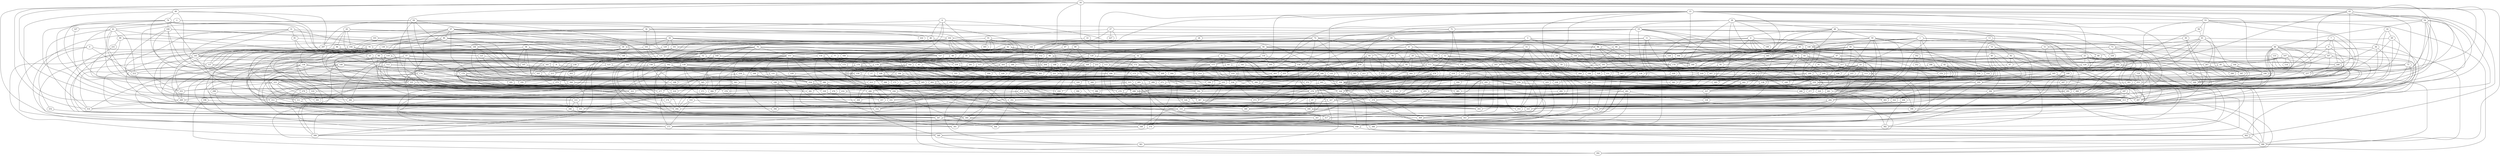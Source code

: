 strict graph "gnp_random_graph(400,0.015)" {
0;
1;
2;
3;
4;
5;
6;
7;
8;
9;
10;
11;
12;
13;
14;
15;
16;
17;
18;
19;
20;
21;
22;
23;
24;
25;
26;
27;
28;
29;
30;
31;
32;
33;
34;
35;
36;
37;
38;
39;
40;
41;
42;
43;
44;
45;
46;
47;
48;
49;
50;
51;
52;
53;
54;
55;
56;
57;
58;
59;
60;
61;
62;
63;
64;
65;
66;
67;
68;
69;
70;
71;
72;
73;
74;
75;
76;
77;
78;
79;
80;
81;
82;
83;
84;
85;
86;
87;
88;
89;
90;
91;
92;
93;
94;
95;
96;
97;
98;
99;
100;
101;
102;
103;
104;
105;
106;
107;
108;
109;
110;
111;
112;
113;
114;
115;
116;
117;
118;
119;
120;
121;
122;
123;
124;
125;
126;
127;
128;
129;
130;
131;
132;
133;
134;
135;
136;
137;
138;
139;
140;
141;
142;
143;
144;
145;
146;
147;
148;
149;
150;
151;
152;
153;
154;
155;
156;
157;
158;
159;
160;
161;
162;
163;
164;
165;
166;
167;
168;
169;
170;
171;
172;
173;
174;
175;
176;
177;
178;
179;
180;
181;
182;
183;
184;
185;
186;
187;
188;
189;
190;
191;
192;
193;
194;
195;
196;
197;
198;
199;
200;
201;
202;
203;
204;
205;
206;
207;
208;
209;
210;
211;
212;
213;
214;
215;
216;
217;
218;
219;
220;
221;
222;
223;
224;
225;
226;
227;
228;
229;
230;
231;
232;
233;
234;
235;
236;
237;
238;
239;
240;
241;
242;
243;
244;
245;
246;
247;
248;
249;
250;
251;
252;
253;
254;
255;
256;
257;
258;
259;
260;
261;
262;
263;
264;
265;
266;
267;
268;
269;
270;
271;
272;
273;
274;
275;
276;
277;
278;
279;
280;
281;
282;
283;
284;
285;
286;
287;
288;
289;
290;
291;
292;
293;
294;
295;
296;
297;
298;
299;
300;
301;
302;
303;
304;
305;
306;
307;
308;
309;
310;
311;
312;
313;
314;
315;
316;
317;
318;
319;
320;
321;
322;
323;
324;
325;
326;
327;
328;
329;
330;
331;
332;
333;
334;
335;
336;
337;
338;
339;
340;
341;
342;
343;
344;
345;
346;
347;
348;
349;
350;
351;
352;
353;
354;
355;
356;
357;
358;
359;
360;
361;
362;
363;
364;
365;
366;
367;
368;
369;
370;
371;
372;
373;
374;
375;
376;
377;
378;
379;
380;
381;
382;
383;
384;
385;
386;
387;
388;
389;
390;
391;
392;
393;
394;
395;
396;
397;
398;
399;
0 -- 252  [is_available=True, prob="1.0"];
0 -- 212  [is_available=True, prob="0.282594630898"];
0 -- 86  [is_available=True, prob="0.792687037919"];
0 -- 375  [is_available=True, prob="1.0"];
1 -- 322  [is_available=True, prob="0.132817757526"];
1 -- 388  [is_available=True, prob="0.310364159341"];
1 -- 22  [is_available=True, prob="0.356954148727"];
1 -- 140  [is_available=True, prob="1.0"];
1 -- 339  [is_available=True, prob="1.0"];
1 -- 180  [is_available=True, prob="0.91527676615"];
1 -- 246  [is_available=True, prob="0.734093812046"];
1 -- 376  [is_available=True, prob="0.854175954143"];
1 -- 84  [is_available=True, prob="1.0"];
1 -- 382  [is_available=True, prob="0.651444270966"];
2 -- 312  [is_available=True, prob="0.804739852935"];
2 -- 41  [is_available=True, prob="0.411467625674"];
2 -- 147  [is_available=True, prob="0.0276115533827"];
2 -- 164  [is_available=True, prob="1.0"];
2 -- 143  [is_available=True, prob="1.0"];
3 -- 359  [is_available=True, prob="1.0"];
3 -- 143  [is_available=True, prob="0.0447508621426"];
3 -- 307  [is_available=True, prob="0.163392118737"];
3 -- 244  [is_available=True, prob="0.134133111187"];
3 -- 150  [is_available=True, prob="1.0"];
3 -- 121  [is_available=True, prob="0.423142116496"];
4 -- 327  [is_available=True, prob="0.560183522969"];
4 -- 99  [is_available=True, prob="1.0"];
4 -- 199  [is_available=True, prob="0.18722663466"];
4 -- 299  [is_available=True, prob="1.0"];
4 -- 109  [is_available=True, prob="1.0"];
4 -- 336  [is_available=True, prob="1.0"];
4 -- 377  [is_available=True, prob="0.29181886736"];
4 -- 95  [is_available=True, prob="1.0"];
4 -- 348  [is_available=True, prob="0.87825348795"];
4 -- 127  [is_available=True, prob="0.373207878158"];
5 -- 154  [is_available=True, prob="0.389026624036"];
5 -- 210  [is_available=True, prob="0.646878271866"];
5 -- 302  [is_available=True, prob="1.0"];
6 -- 32  [is_available=True, prob="0.409320505733"];
6 -- 161  [is_available=True, prob="1.0"];
6 -- 36  [is_available=True, prob="0.581395607597"];
6 -- 328  [is_available=True, prob="0.636255269498"];
6 -- 46  [is_available=True, prob="0.564630273585"];
6 -- 271  [is_available=True, prob="0.198792016254"];
7 -- 8  [is_available=True, prob="1.0"];
7 -- 232  [is_available=True, prob="0.149715897873"];
7 -- 248  [is_available=True, prob="0.00601284174259"];
7 -- 174  [is_available=True, prob="0.551387746994"];
8 -- 257  [is_available=True, prob="0.508498531416"];
8 -- 194  [is_available=True, prob="0.256373386337"];
8 -- 388  [is_available=True, prob="0.854118407925"];
8 -- 167  [is_available=True, prob="1.0"];
8 -- 68  [is_available=True, prob="0.337727181149"];
9 -- 108  [is_available=True, prob="0.729109817979"];
9 -- 173  [is_available=True, prob="0.456841888554"];
9 -- 309  [is_available=True, prob="0.887586896048"];
9 -- 374  [is_available=True, prob="0.261729836039"];
9 -- 215  [is_available=True, prob="0.384085677292"];
9 -- 181  [is_available=True, prob="0.717088353335"];
10 -- 40  [is_available=True, prob="0.876817238357"];
10 -- 25  [is_available=True, prob="0.803483601493"];
10 -- 194  [is_available=True, prob="1.0"];
10 -- 180  [is_available=True, prob="1.0"];
10 -- 370  [is_available=True, prob="1.0"];
11 -- 229  [is_available=True, prob="1.0"];
11 -- 265  [is_available=True, prob="0.618628894332"];
11 -- 140  [is_available=True, prob="1.0"];
11 -- 206  [is_available=True, prob="0.673717017366"];
11 -- 272  [is_available=True, prob="0.630033107378"];
11 -- 307  [is_available=True, prob="0.667982211559"];
12 -- 194  [is_available=True, prob="1.0"];
12 -- 111  [is_available=True, prob="1.0"];
12 -- 372  [is_available=True, prob="0.528129963305"];
12 -- 343  [is_available=True, prob="0.0188446648722"];
12 -- 216  [is_available=True, prob="1.0"];
12 -- 154  [is_available=True, prob="0.412601527348"];
12 -- 255  [is_available=True, prob="0.137548768157"];
13 -- 257  [is_available=True, prob="0.765423593813"];
13 -- 82  [is_available=True, prob="0.0610076371937"];
13 -- 140  [is_available=True, prob="0.932019115831"];
13 -- 334  [is_available=True, prob="0.294967445881"];
14 -- 225  [is_available=True, prob="0.963752091925"];
14 -- 194  [is_available=True, prob="0.566115470194"];
14 -- 155  [is_available=True, prob="0.207170016348"];
14 -- 93  [is_available=True, prob="0.251551362054"];
14 -- 205  [is_available=True, prob="1.0"];
15 -- 164  [is_available=True, prob="0.869776907412"];
15 -- 393  [is_available=True, prob="0.513939643485"];
15 -- 362  [is_available=True, prob="1.0"];
15 -- 191  [is_available=True, prob="0.368354942485"];
15 -- 238  [is_available=True, prob="0.638844728036"];
15 -- 53  [is_available=True, prob="1.0"];
15 -- 246  [is_available=True, prob="0.986657784112"];
15 -- 280  [is_available=True, prob="0.0601281026187"];
15 -- 25  [is_available=True, prob="0.190301749269"];
15 -- 59  [is_available=True, prob="0.565295764843"];
15 -- 348  [is_available=True, prob="0.878516588586"];
15 -- 190  [is_available=True, prob="1.0"];
15 -- 63  [is_available=True, prob="0.715390771335"];
16 -- 388  [is_available=True, prob="0.503574511374"];
16 -- 295  [is_available=True, prob="0.436767611493"];
16 -- 138  [is_available=True, prob="0.609220468"];
16 -- 43  [is_available=True, prob="1.0"];
16 -- 396  [is_available=True, prob="0.54236705426"];
16 -- 174  [is_available=True, prob="0.101106537669"];
16 -- 239  [is_available=True, prob="1.0"];
16 -- 338  [is_available=True, prob="1.0"];
16 -- 391  [is_available=True, prob="1.0"];
16 -- 343  [is_available=True, prob="0.757643622506"];
16 -- 314  [is_available=True, prob="0.800909444481"];
17 -- 266  [is_available=True, prob="0.637818066595"];
17 -- 171  [is_available=True, prob="1.0"];
17 -- 300  [is_available=True, prob="1.0"];
18 -- 244  [is_available=True, prob="0.530586910498"];
18 -- 69  [is_available=True, prob="0.321187466754"];
18 -- 38  [is_available=True, prob="1.0"];
18 -- 253  [is_available=True, prob="0.338099588083"];
19 -- 290  [is_available=True, prob="0.331095976179"];
19 -- 195  [is_available=True, prob="0.204254201613"];
19 -- 68  [is_available=True, prob="0.209415872021"];
19 -- 179  [is_available=True, prob="0.257919912509"];
19 -- 103  [is_available=True, prob="1.0"];
19 -- 268  [is_available=True, prob="1.0"];
19 -- 108  [is_available=True, prob="0.585096445389"];
19 -- 366  [is_available=True, prob="0.173896244416"];
19 -- 79  [is_available=True, prob="0.421884076373"];
19 -- 83  [is_available=True, prob="0.868739518557"];
19 -- 26  [is_available=True, prob="0.828269494658"];
20 -- 96  [is_available=True, prob="0.597337733285"];
20 -- 104  [is_available=True, prob="0.156872452249"];
20 -- 23  [is_available=True, prob="0.139939912655"];
20 -- 46  [is_available=True, prob="0.612336837343"];
20 -- 211  [is_available=True, prob="0.395694637555"];
20 -- 311  [is_available=True, prob="0.993743852206"];
21 -- 230  [is_available=True, prob="1.0"];
21 -- 264  [is_available=True, prob="1.0"];
21 -- 235  [is_available=True, prob="0.944410331956"];
21 -- 78  [is_available=True, prob="0.942766290803"];
21 -- 111  [is_available=True, prob="0.889817814695"];
21 -- 178  [is_available=True, prob="0.148402925105"];
21 -- 244  [is_available=True, prob="0.701415874972"];
21 -- 219  [is_available=True, prob="0.502415880162"];
22 -- 136  [is_available=True, prob="0.41745805391"];
22 -- 236  [is_available=True, prob="0.921866062249"];
22 -- 237  [is_available=True, prob="0.866622261213"];
22 -- 242  [is_available=True, prob="0.987599649792"];
22 -- 372  [is_available=True, prob="0.623297684354"];
22 -- 373  [is_available=True, prob="0.479067903582"];
23 -- 339  [is_available=True, prob="0.669803819783"];
23 -- 197  [is_available=True, prob="0.729568494693"];
23 -- 382  [is_available=True, prob="0.134079326521"];
23 -- 159  [is_available=True, prob="1.0"];
24 -- 353  [is_available=True, prob="0.477406649407"];
24 -- 327  [is_available=True, prob="1.0"];
24 -- 207  [is_available=True, prob="0.570259490638"];
24 -- 336  [is_available=True, prob="0.703274355698"];
24 -- 151  [is_available=True, prob="0.41009629485"];
24 -- 191  [is_available=True, prob="0.367642626907"];
25 -- 261  [is_available=True, prob="1.0"];
25 -- 165  [is_available=True, prob="0.781963976343"];
25 -- 325  [is_available=True, prob="1.0"];
25 -- 316  [is_available=True, prob="0.201277294239"];
25 -- 75  [is_available=True, prob="0.661319839821"];
25 -- 373  [is_available=True, prob="0.598166259662"];
25 -- 120  [is_available=True, prob="0.277269291223"];
25 -- 284  [is_available=True, prob="0.694815539792"];
25 -- 253  [is_available=True, prob="1.0"];
25 -- 95  [is_available=True, prob="1.0"];
26 -- 32  [is_available=True, prob="0.861477316096"];
27 -- 250  [is_available=True, prob="0.844469691896"];
27 -- 227  [is_available=True, prob="0.832426030941"];
27 -- 117  [is_available=True, prob="0.466218056615"];
27 -- 102  [is_available=True, prob="0.0357293657952"];
27 -- 39  [is_available=True, prob="0.817027621093"];
28 -- 202  [is_available=True, prob="0.554896523809"];
28 -- 267  [is_available=True, prob="1.0"];
28 -- 142  [is_available=True, prob="0.996905412608"];
28 -- 208  [is_available=True, prob="0.349083099274"];
28 -- 115  [is_available=True, prob="1.0"];
28 -- 343  [is_available=True, prob="0.954524449612"];
28 -- 92  [is_available=True, prob="0.833801481776"];
29 -- 260  [is_available=True, prob="0.270936140714"];
29 -- 296  [is_available=True, prob="0.178888971977"];
29 -- 173  [is_available=True, prob="0.650810024336"];
29 -- 301  [is_available=True, prob="0.225008012602"];
29 -- 48  [is_available=True, prob="0.679369205601"];
29 -- 211  [is_available=True, prob="1.0"];
29 -- 342  [is_available=True, prob="0.950427062276"];
29 -- 249  [is_available=True, prob="1.0"];
29 -- 185  [is_available=True, prob="0.393928356475"];
29 -- 218  [is_available=True, prob="0.950363661653"];
29 -- 254  [is_available=True, prob="0.187366732607"];
30 -- 313  [is_available=True, prob="0.858534654191"];
30 -- 51  [is_available=True, prob="1.0"];
30 -- 284  [is_available=True, prob="1.0"];
31 -- 323  [is_available=True, prob="1.0"];
31 -- 70  [is_available=True, prob="0.0763630873335"];
31 -- 145  [is_available=True, prob="0.242197452268"];
31 -- 81  [is_available=True, prob="1.0"];
31 -- 152  [is_available=True, prob="0.711562522961"];
31 -- 378  [is_available=True, prob="0.0581753722395"];
32 -- 288  [is_available=True, prob="0.400941096167"];
32 -- 225  [is_available=True, prob="0.259716450657"];
32 -- 317  [is_available=True, prob="1.0"];
32 -- 209  [is_available=True, prob="0.989906560233"];
32 -- 281  [is_available=True, prob="0.702405376648"];
32 -- 189  [is_available=True, prob="0.0507224157344"];
33 -- 246  [is_available=True, prob="0.927331621282"];
33 -- 143  [is_available=True, prob="1.0"];
34 -- 129  [is_available=True, prob="0.236049284582"];
34 -- 101  [is_available=True, prob="0.237122870995"];
34 -- 105  [is_available=True, prob="1.0"];
34 -- 106  [is_available=True, prob="0.589732719085"];
34 -- 267  [is_available=True, prob="0.861111798029"];
34 -- 335  [is_available=True, prob="0.0920863883803"];
34 -- 177  [is_available=True, prob="0.103574772398"];
34 -- 127  [is_available=True, prob="1.0"];
35 -- 120  [is_available=True, prob="0.827757578836"];
35 -- 192  [is_available=True, prob="0.647685264512"];
35 -- 139  [is_available=True, prob="0.057896317074"];
35 -- 45  [is_available=True, prob="1.0"];
35 -- 63  [is_available=True, prob="0.882871409141"];
36 -- 72  [is_available=True, prob="1.0"];
36 -- 105  [is_available=True, prob="0.622104026265"];
36 -- 298  [is_available=True, prob="0.580902688486"];
36 -- 212  [is_available=True, prob="0.984513449797"];
36 -- 318  [is_available=True, prob="0.462690540133"];
36 -- 222  [is_available=True, prob="0.0537104375773"];
37 -- 102  [is_available=True, prob="0.0755155347183"];
37 -- 39  [is_available=True, prob="0.624944168273"];
37 -- 137  [is_available=True, prob="0.447510404304"];
37 -- 45  [is_available=True, prob="0.125713974562"];
37 -- 80  [is_available=True, prob="1.0"];
37 -- 180  [is_available=True, prob="0.860426846323"];
37 -- 344  [is_available=True, prob="0.998309963798"];
37 -- 276  [is_available=True, prob="0.447732547545"];
37 -- 348  [is_available=True, prob="0.802535797263"];
38 -- 248  [is_available=True, prob="0.419233663828"];
38 -- 385  [is_available=True, prob="0.636026418581"];
38 -- 291  [is_available=True, prob="0.975288448695"];
38 -- 122  [is_available=True, prob="1.0"];
39 -- 119  [is_available=True, prob="0.912768427024"];
39 -- 399  [is_available=True, prob="0.871037655801"];
39 -- 215  [is_available=True, prob="0.867956324462"];
39 -- 249  [is_available=True, prob="0.964284048693"];
40 -- 224  [is_available=True, prob="0.908513399658"];
40 -- 161  [is_available=True, prob="0.286051374189"];
40 -- 323  [is_available=True, prob="0.530586590621"];
40 -- 193  [is_available=True, prob="0.834931328656"];
40 -- 296  [is_available=True, prob="1.0"];
40 -- 306  [is_available=True, prob="0.974275848858"];
40 -- 313  [is_available=True, prob="0.982369061934"];
40 -- 287  [is_available=True, prob="1.0"];
41 -- 384  [is_available=True, prob="0.250943268563"];
41 -- 198  [is_available=True, prob="0.854229793264"];
41 -- 125  [is_available=True, prob="1.0"];
41 -- 212  [is_available=True, prob="0.668423590558"];
41 -- 314  [is_available=True, prob="0.556108693608"];
41 -- 380  [is_available=True, prob="0.0783068783621"];
41 -- 90  [is_available=True, prob="0.436806997586"];
42 -- 216  [is_available=True, prob="0.836707480542"];
42 -- 240  [is_available=True, prob="0.259451675706"];
42 -- 138  [is_available=True, prob="0.804295243255"];
42 -- 132  [is_available=True, prob="0.0459042395841"];
42 -- 337  [is_available=True, prob="0.820549068687"];
43 -- 75  [is_available=True, prob="1.0"];
43 -- 307  [is_available=True, prob="0.997999687642"];
43 -- 54  [is_available=True, prob="0.2876962715"];
43 -- 120  [is_available=True, prob="0.635899186592"];
43 -- 377  [is_available=True, prob="0.387064538532"];
43 -- 190  [is_available=True, prob="0.814329007434"];
44 -- 328  [is_available=True, prob="0.529598884204"];
44 -- 200  [is_available=True, prob="0.443775513036"];
44 -- 240  [is_available=True, prob="0.767101328337"];
44 -- 113  [is_available=True, prob="0.541719441117"];
44 -- 306  [is_available=True, prob="0.673427908973"];
44 -- 180  [is_available=True, prob="0.810596291281"];
44 -- 86  [is_available=True, prob="1.0"];
45 -- 226  [is_available=True, prob="0.726040734924"];
45 -- 358  [is_available=True, prob="1.0"];
45 -- 263  [is_available=True, prob="0.648385781976"];
46 -- 172  [is_available=True, prob="0.0737793661557"];
46 -- 88  [is_available=True, prob="0.54844641613"];
46 -- 121  [is_available=True, prob="0.430710681006"];
46 -- 94  [is_available=True, prob="1.0"];
46 -- 383  [is_available=True, prob="0.0443064721794"];
47 -- 88  [is_available=True, prob="0.906564825149"];
47 -- 155  [is_available=True, prob="1.0"];
48 -- 258  [is_available=True, prob="0.140760729959"];
48 -- 259  [is_available=True, prob="1.0"];
48 -- 164  [is_available=True, prob="0.0229247678877"];
48 -- 235  [is_available=True, prob="0.216521196299"];
48 -- 366  [is_available=True, prob="0.67075132866"];
48 -- 305  [is_available=True, prob="0.52695722687"];
48 -- 50  [is_available=True, prob="0.477202205698"];
48 -- 351  [is_available=True, prob="0.266074485872"];
49 -- 137  [is_available=True, prob="0.947737467047"];
49 -- 74  [is_available=True, prob="0.699282922069"];
49 -- 108  [is_available=True, prob="0.38745843324"];
49 -- 246  [is_available=True, prob="0.12945635403"];
49 -- 297  [is_available=True, prob="0.363226547661"];
49 -- 394  [is_available=True, prob="1.0"];
50 -- 384  [is_available=True, prob="0.0853118361825"];
50 -- 66  [is_available=True, prob="0.185661994244"];
50 -- 283  [is_available=True, prob="0.553906975662"];
50 -- 369  [is_available=True, prob="0.831784799152"];
50 -- 297  [is_available=True, prob="0.615406077453"];
50 -- 280  [is_available=True, prob="0.215549450443"];
50 -- 217  [is_available=True, prob="0.749322771584"];
50 -- 216  [is_available=True, prob="0.795313353838"];
50 -- 249  [is_available=True, prob="0.516863400681"];
50 -- 251  [is_available=True, prob="1.0"];
50 -- 94  [is_available=True, prob="0.770537123487"];
51 -- 264  [is_available=True, prob="1.0"];
51 -- 209  [is_available=True, prob="0.571314504666"];
51 -- 68  [is_available=True, prob="0.877260083823"];
51 -- 109  [is_available=True, prob="1.0"];
52 -- 353  [is_available=True, prob="1.0"];
52 -- 226  [is_available=True, prob="1.0"];
52 -- 203  [is_available=True, prob="1.0"];
52 -- 303  [is_available=True, prob="0.192301890464"];
52 -- 146  [is_available=True, prob="0.506377341091"];
52 -- 115  [is_available=True, prob="0.0514829595881"];
52 -- 375  [is_available=True, prob="0.741596324465"];
53 -- 225  [is_available=True, prob="0.365730729404"];
53 -- 257  [is_available=True, prob="1.0"];
53 -- 392  [is_available=True, prob="0.611229727859"];
53 -- 385  [is_available=True, prob="1.0"];
53 -- 56  [is_available=True, prob="0.071825283983"];
53 -- 61  [is_available=True, prob="0.879774614256"];
54 -- 66  [is_available=True, prob="1.0"];
54 -- 261  [is_available=True, prob="0.660064698385"];
54 -- 71  [is_available=True, prob="1.0"];
54 -- 322  [is_available=True, prob="0.654487057548"];
54 -- 242  [is_available=True, prob="1.0"];
54 -- 379  [is_available=True, prob="1.0"];
54 -- 253  [is_available=True, prob="0.36755788749"];
54 -- 287  [is_available=True, prob="0.950234448859"];
55 -- 99  [is_available=True, prob="0.515102089436"];
55 -- 134  [is_available=True, prob="0.287658078136"];
55 -- 394  [is_available=True, prob="0.232125002369"];
55 -- 371  [is_available=True, prob="0.763687188297"];
55 -- 178  [is_available=True, prob="1.0"];
55 -- 179  [is_available=True, prob="0.392451063535"];
55 -- 118  [is_available=True, prob="0.336900045138"];
55 -- 395  [is_available=True, prob="0.0849486772142"];
55 -- 351  [is_available=True, prob="0.221277466921"];
56 -- 216  [is_available=True, prob="0.00991249543747"];
56 -- 61  [is_available=True, prob="0.667856001254"];
57 -- 162  [is_available=True, prob="0.178660597049"];
57 -- 260  [is_available=True, prob="0.0910665280111"];
57 -- 386  [is_available=True, prob="0.338604204748"];
57 -- 339  [is_available=True, prob="0.574991463531"];
57 -- 340  [is_available=True, prob="0.220405930805"];
57 -- 277  [is_available=True, prob="0.693227879616"];
58 -- 320  [is_available=True, prob="0.426753439568"];
58 -- 98  [is_available=True, prob="0.28514503088"];
58 -- 197  [is_available=True, prob="0.455856411554"];
58 -- 263  [is_available=True, prob="0.144495486283"];
58 -- 235  [is_available=True, prob="0.247844000834"];
58 -- 269  [is_available=True, prob="1.0"];
58 -- 209  [is_available=True, prob="0.74833408164"];
59 -- 136  [is_available=True, prob="0.839142674105"];
59 -- 350  [is_available=True, prob="0.411783397982"];
60 -- 97  [is_available=True, prob="0.951595724959"];
60 -- 156  [is_available=True, prob="1.0"];
60 -- 70  [is_available=True, prob="0.922504570318"];
60 -- 255  [is_available=True, prob="0.447103808903"];
61 -- 193  [is_available=True, prob="1.0"];
61 -- 73  [is_available=True, prob="1.0"];
61 -- 267  [is_available=True, prob="1.0"];
61 -- 108  [is_available=True, prob="0.162297353695"];
61 -- 271  [is_available=True, prob="0.844836456936"];
61 -- 308  [is_available=True, prob="0.24968061922"];
61 -- 250  [is_available=True, prob="1.0"];
61 -- 283  [is_available=True, prob="0.753554312748"];
62 -- 384  [is_available=True, prob="0.521691558808"];
62 -- 262  [is_available=True, prob="0.0523135488569"];
62 -- 334  [is_available=True, prob="1.0"];
62 -- 242  [is_available=True, prob="0.142223461798"];
62 -- 153  [is_available=True, prob="1.0"];
62 -- 92  [is_available=True, prob="0.584378711692"];
62 -- 254  [is_available=True, prob="1.0"];
63 -- 304  [is_available=True, prob="0.902547159613"];
63 -- 135  [is_available=True, prob="0.871534359172"];
64 -- 288  [is_available=True, prob="0.984776980317"];
64 -- 71  [is_available=True, prob="1.0"];
64 -- 297  [is_available=True, prob="0.653306358859"];
64 -- 106  [is_available=True, prob="0.282943564164"];
64 -- 142  [is_available=True, prob="1.0"];
64 -- 179  [is_available=True, prob="0.519892175829"];
64 -- 251  [is_available=True, prob="1.0"];
64 -- 170  [is_available=True, prob="0.746400514687"];
65 -- 152  [is_available=True, prob="1.0"];
65 -- 361  [is_available=True, prob="0.921298611477"];
65 -- 122  [is_available=True, prob="0.459660648085"];
65 -- 387  [is_available=True, prob="1.0"];
65 -- 359  [is_available=True, prob="1.0"];
66 -- 324  [is_available=True, prob="0.394845825136"];
66 -- 167  [is_available=True, prob="1.0"];
66 -- 329  [is_available=True, prob="0.666680835055"];
66 -- 107  [is_available=True, prob="0.599388769123"];
66 -- 306  [is_available=True, prob="0.859699798816"];
66 -- 302  [is_available=True, prob="0.889196079744"];
66 -- 337  [is_available=True, prob="0.659947551403"];
66 -- 118  [is_available=True, prob="0.363348089925"];
66 -- 151  [is_available=True, prob="0.00450189329868"];
66 -- 376  [is_available=True, prob="0.322173106675"];
67 -- 328  [is_available=True, prob="0.466092769426"];
67 -- 203  [is_available=True, prob="0.0824346374877"];
67 -- 132  [is_available=True, prob="1.0"];
67 -- 382  [is_available=True, prob="1.0"];
68 -- 97  [is_available=True, prob="1.0"];
68 -- 322  [is_available=True, prob="1.0"];
68 -- 264  [is_available=True, prob="0.780163681476"];
68 -- 217  [is_available=True, prob="0.980501533467"];
69 -- 368  [is_available=True, prob="0.669724035539"];
69 -- 313  [is_available=True, prob="0.752383069883"];
69 -- 106  [is_available=True, prob="0.639662784536"];
69 -- 271  [is_available=True, prob="0.162699916402"];
70 -- 269  [is_available=True, prob="0.65295962789"];
70 -- 399  [is_available=True, prob="0.144517803941"];
70 -- 145  [is_available=True, prob="0.302690597922"];
70 -- 178  [is_available=True, prob="1.0"];
70 -- 279  [is_available=True, prob="0.687880732734"];
71 -- 72  [is_available=True, prob="0.386460789348"];
71 -- 274  [is_available=True, prob="0.500062042089"];
71 -- 156  [is_available=True, prob="0.917022280571"];
72 -- 129  [is_available=True, prob="0.436717495474"];
72 -- 354  [is_available=True, prob="1.0"];
72 -- 195  [is_available=True, prob="0.909439253897"];
72 -- 101  [is_available=True, prob="0.216196035764"];
72 -- 169  [is_available=True, prob="1.0"];
72 -- 263  [is_available=True, prob="1.0"];
72 -- 87  [is_available=True, prob="0.893453734249"];
72 -- 248  [is_available=True, prob="0.296156501546"];
72 -- 122  [is_available=True, prob="0.19693509765"];
73 -- 258  [is_available=True, prob="1.0"];
73 -- 305  [is_available=True, prob="0.601693978664"];
73 -- 85  [is_available=True, prob="1.0"];
73 -- 377  [is_available=True, prob="0.862320093624"];
73 -- 281  [is_available=True, prob="0.563908222386"];
73 -- 154  [is_available=True, prob="0.323325554264"];
73 -- 124  [is_available=True, prob="1.0"];
73 -- 127  [is_available=True, prob="0.0623377445892"];
74 -- 100  [is_available=True, prob="0.0668560777172"];
74 -- 145  [is_available=True, prob="1.0"];
74 -- 233  [is_available=True, prob="0.69829194611"];
74 -- 337  [is_available=True, prob="0.342056855689"];
74 -- 176  [is_available=True, prob="1.0"];
74 -- 153  [is_available=True, prob="0.0759769927"];
74 -- 316  [is_available=True, prob="0.241252157369"];
74 -- 223  [is_available=True, prob="0.382284113735"];
75 -- 257  [is_available=True, prob="0.304155303111"];
75 -- 325  [is_available=True, prob="0.931138142847"];
75 -- 365  [is_available=True, prob="0.792421687193"];
75 -- 206  [is_available=True, prob="1.0"];
75 -- 185  [is_available=True, prob="0.32104792719"];
76 -- 160  [is_available=True, prob="0.706318578515"];
76 -- 331  [is_available=True, prob="0.0860942787922"];
76 -- 397  [is_available=True, prob="0.390165983899"];
76 -- 399  [is_available=True, prob="0.166037386553"];
76 -- 307  [is_available=True, prob="0.547818082224"];
76 -- 117  [is_available=True, prob="0.661345814506"];
76 -- 375  [is_available=True, prob="0.897702320377"];
76 -- 280  [is_available=True, prob="1.0"];
76 -- 153  [is_available=True, prob="0.538666330406"];
76 -- 382  [is_available=True, prob="1.0"];
77 -- 123  [is_available=True, prob="1.0"];
77 -- 156  [is_available=True, prob="0.105174946681"];
78 -- 233  [is_available=True, prob="1.0"];
78 -- 317  [is_available=True, prob="0.519496579303"];
79 -- 138  [is_available=True, prob="0.298637967685"];
79 -- 335  [is_available=True, prob="0.078431814115"];
79 -- 240  [is_available=True, prob="0.525696824097"];
79 -- 117  [is_available=True, prob="0.00136588427452"];
79 -- 217  [is_available=True, prob="0.00575609196843"];
80 -- 384  [is_available=True, prob="0.290484818855"];
80 -- 130  [is_available=True, prob="0.255311264677"];
80 -- 135  [is_available=True, prob="1.0"];
80 -- 200  [is_available=True, prob="1.0"];
80 -- 140  [is_available=True, prob="1.0"];
80 -- 366  [is_available=True, prob="1.0"];
80 -- 309  [is_available=True, prob="0.111358391398"];
80 -- 283  [is_available=True, prob="0.531864828207"];
81 -- 283  [is_available=True, prob="0.294211306777"];
81 -- 175  [is_available=True, prob="1.0"];
81 -- 84  [is_available=True, prob="0.397224407592"];
82 -- 97  [is_available=True, prob="0.662594870487"];
82 -- 291  [is_available=True, prob="1.0"];
82 -- 176  [is_available=True, prob="0.436199398806"];
82 -- 250  [is_available=True, prob="0.780630852849"];
82 -- 187  [is_available=True, prob="1.0"];
83 -- 217  [is_available=True, prob="0.0643744934975"];
83 -- 389  [is_available=True, prob="1.0"];
83 -- 126  [is_available=True, prob="0.762300025973"];
83 -- 255  [is_available=True, prob="0.643073636606"];
84 -- 386  [is_available=True, prob="1.0"];
84 -- 358  [is_available=True, prob="0.408083167247"];
84 -- 334  [is_available=True, prob="0.0687566872925"];
84 -- 239  [is_available=True, prob="0.11597828903"];
84 -- 273  [is_available=True, prob="1.0"];
84 -- 116  [is_available=True, prob="0.179870752124"];
84 -- 253  [is_available=True, prob="1.0"];
85 -- 263  [is_available=True, prob="1.0"];
85 -- 397  [is_available=True, prob="0.577792986745"];
85 -- 398  [is_available=True, prob="0.210081904844"];
85 -- 244  [is_available=True, prob="1.0"];
85 -- 279  [is_available=True, prob="0.424332989418"];
85 -- 157  [is_available=True, prob="0.733716489905"];
86 -- 386  [is_available=True, prob="0.182831363937"];
86 -- 355  [is_available=True, prob="0.494587121194"];
86 -- 172  [is_available=True, prob="0.223050557141"];
86 -- 334  [is_available=True, prob="0.0860592219929"];
86 -- 176  [is_available=True, prob="0.946123963122"];
86 -- 204  [is_available=True, prob="1.0"];
87 -- 308  [is_available=True, prob="1.0"];
87 -- 375  [is_available=True, prob="0.379203860643"];
88 -- 162  [is_available=True, prob="0.253867343775"];
88 -- 259  [is_available=True, prob="1.0"];
88 -- 166  [is_available=True, prob="1.0"];
89 -- 128  [is_available=True, prob="1.0"];
89 -- 169  [is_available=True, prob="0.0331637348137"];
89 -- 220  [is_available=True, prob="0.510567600973"];
89 -- 305  [is_available=True, prob="0.383742900181"];
89 -- 241  [is_available=True, prob="1.0"];
90 -- 104  [is_available=True, prob="0.400767672706"];
90 -- 323  [is_available=True, prob="0.759721570967"];
90 -- 195  [is_available=True, prob="0.340813728476"];
90 -- 231  [is_available=True, prob="1.0"];
91 -- 113  [is_available=True, prob="0.834226953622"];
91 -- 299  [is_available=True, prob="1.0"];
92 -- 257  [is_available=True, prob="0.080727220079"];
92 -- 316  [is_available=True, prob="0.563999824145"];
92 -- 138  [is_available=True, prob="0.458945949658"];
92 -- 211  [is_available=True, prob="0.667996729265"];
93 -- 261  [is_available=True, prob="0.574720814458"];
93 -- 230  [is_available=True, prob="0.908106282617"];
93 -- 202  [is_available=True, prob="0.907809386972"];
93 -- 331  [is_available=True, prob="1.0"];
93 -- 300  [is_available=True, prob="0.590736441784"];
94 -- 203  [is_available=True, prob="1.0"];
94 -- 269  [is_available=True, prob="1.0"];
94 -- 378  [is_available=True, prob="1.0"];
94 -- 122  [is_available=True, prob="0.702236104775"];
95 -- 254  [is_available=True, prob="0.657894000679"];
95 -- 135  [is_available=True, prob="0.0517795625177"];
96 -- 355  [is_available=True, prob="0.669004850047"];
96 -- 134  [is_available=True, prob="0.701539277076"];
96 -- 137  [is_available=True, prob="1.0"];
96 -- 142  [is_available=True, prob="1.0"];
96 -- 145  [is_available=True, prob="0.0493137123278"];
96 -- 213  [is_available=True, prob="0.0370947545848"];
97 -- 126  [is_available=True, prob="0.686893115265"];
98 -- 161  [is_available=True, prob="0.651716792334"];
98 -- 323  [is_available=True, prob="0.643657800483"];
98 -- 396  [is_available=True, prob="0.660362378396"];
98 -- 332  [is_available=True, prob="0.790327770626"];
98 -- 111  [is_available=True, prob="0.124991373881"];
98 -- 112  [is_available=True, prob="0.354887706468"];
98 -- 335  [is_available=True, prob="0.591647255905"];
99 -- 164  [is_available=True, prob="0.316242875714"];
99 -- 264  [is_available=True, prob="0.315288525624"];
99 -- 277  [is_available=True, prob="0.592140268695"];
99 -- 153  [is_available=True, prob="0.840718219731"];
100 -- 194  [is_available=True, prob="0.32108387706"];
100 -- 291  [is_available=True, prob="0.0423809466551"];
100 -- 103  [is_available=True, prob="0.0449798757319"];
100 -- 232  [is_available=True, prob="1.0"];
100 -- 381  [is_available=True, prob="0.776272937998"];
100 -- 106  [is_available=True, prob="1.0"];
101 -- 245  [is_available=True, prob="0.535155225163"];
101 -- 278  [is_available=True, prob="0.302711595225"];
101 -- 215  [is_available=True, prob="0.957286209818"];
101 -- 346  [is_available=True, prob="0.444293885075"];
101 -- 124  [is_available=True, prob="1.0"];
102 -- 367  [is_available=True, prob="0.710107501814"];
102 -- 283  [is_available=True, prob="0.274359387079"];
102 -- 168  [is_available=True, prob="0.689350993894"];
102 -- 143  [is_available=True, prob="0.738015581287"];
102 -- 272  [is_available=True, prob="0.835835049603"];
102 -- 355  [is_available=True, prob="1.0"];
102 -- 249  [is_available=True, prob="0.0861123723954"];
103 -- 104  [is_available=True, prob="1.0"];
103 -- 123  [is_available=True, prob="0.0815335963779"];
104 -- 330  [is_available=True, prob="0.979952693219"];
104 -- 373  [is_available=True, prob="0.106836783558"];
104 -- 118  [is_available=True, prob="1.0"];
104 -- 251  [is_available=True, prob="0.0412381523518"];
105 -- 221  [is_available=True, prob="1.0"];
105 -- 375  [is_available=True, prob="0.0167458788706"];
105 -- 121  [is_available=True, prob="0.952932770589"];
105 -- 157  [is_available=True, prob="0.890423170342"];
106 -- 363  [is_available=True, prob="0.389380629328"];
106 -- 336  [is_available=True, prob="0.00275069103209"];
106 -- 381  [is_available=True, prob="1.0"];
106 -- 286  [is_available=True, prob="1.0"];
106 -- 127  [is_available=True, prob="0.50571350534"];
107 -- 362  [is_available=True, prob="1.0"];
107 -- 267  [is_available=True, prob="1.0"];
107 -- 144  [is_available=True, prob="1.0"];
107 -- 114  [is_available=True, prob="1.0"];
107 -- 244  [is_available=True, prob="1.0"];
107 -- 218  [is_available=True, prob="0.0733668058119"];
107 -- 253  [is_available=True, prob="0.735542897491"];
108 -- 392  [is_available=True, prob="0.83169184468"];
108 -- 269  [is_available=True, prob="0.25006372156"];
108 -- 271  [is_available=True, prob="1.0"];
109 -- 354  [is_available=True, prob="0.00812255472812"];
109 -- 388  [is_available=True, prob="1.0"];
109 -- 366  [is_available=True, prob="0.0637941994285"];
109 -- 250  [is_available=True, prob="1.0"];
110 -- 287  [is_available=True, prob="1.0"];
110 -- 253  [is_available=True, prob="1.0"];
110 -- 247  [is_available=True, prob="0.70754785175"];
111 -- 132  [is_available=True, prob="0.677257861743"];
111 -- 262  [is_available=True, prob="0.26648098672"];
111 -- 337  [is_available=True, prob="0.934459133775"];
111 -- 283  [is_available=True, prob="1.0"];
111 -- 350  [is_available=True, prob="0.812395627061"];
112 -- 339  [is_available=True, prob="1.0"];
112 -- 131  [is_available=True, prob="0.964761999386"];
112 -- 317  [is_available=True, prob="0.949583853145"];
112 -- 254  [is_available=True, prob="0.0718845709278"];
113 -- 326  [is_available=True, prob="1.0"];
113 -- 138  [is_available=True, prob="0.445579902531"];
113 -- 398  [is_available=True, prob="0.426192783075"];
113 -- 239  [is_available=True, prob="1.0"];
115 -- 340  [is_available=True, prob="1.0"];
115 -- 299  [is_available=True, prob="1.0"];
115 -- 375  [is_available=True, prob="0.410671437045"];
116 -- 336  [is_available=True, prob="1.0"];
116 -- 177  [is_available=True, prob="1.0"];
116 -- 154  [is_available=True, prob="1.0"];
116 -- 195  [is_available=True, prob="0.734545400487"];
117 -- 192  [is_available=True, prob="1.0"];
117 -- 131  [is_available=True, prob="0.273264808191"];
117 -- 201  [is_available=True, prob="1.0"];
118 -- 137  [is_available=True, prob="0.22758855312"];
118 -- 266  [is_available=True, prob="1.0"];
118 -- 233  [is_available=True, prob="1.0"];
118 -- 377  [is_available=True, prob="0.394761110228"];
118 -- 286  [is_available=True, prob="0.823045307852"];
119 -- 322  [is_available=True, prob="0.96342989644"];
119 -- 139  [is_available=True, prob="1.0"];
119 -- 399  [is_available=True, prob="0.548785822532"];
119 -- 369  [is_available=True, prob="1.0"];
119 -- 244  [is_available=True, prob="1.0"];
119 -- 316  [is_available=True, prob="1.0"];
120 -- 214  [is_available=True, prob="0.61322150938"];
120 -- 361  [is_available=True, prob="0.787381766825"];
121 -- 259  [is_available=True, prob="0.61306476246"];
121 -- 358  [is_available=True, prob="1.0"];
122 -- 205  [is_available=True, prob="0.781050034084"];
122 -- 191  [is_available=True, prob="1.0"];
123 -- 315  [is_available=True, prob="0.696469329952"];
123 -- 215  [is_available=True, prob="0.699416543591"];
124 -- 261  [is_available=True, prob="1.0"];
124 -- 260  [is_available=True, prob="0.905795969675"];
124 -- 175  [is_available=True, prob="0.980895738142"];
125 -- 340  [is_available=True, prob="0.131383637488"];
125 -- 238  [is_available=True, prob="1.0"];
126 -- 208  [is_available=True, prob="0.444441119793"];
126 -- 265  [is_available=True, prob="1.0"];
127 -- 259  [is_available=True, prob="0.69289337495"];
127 -- 348  [is_available=True, prob="0.30780055055"];
128 -- 202  [is_available=True, prob="0.266795481844"];
128 -- 244  [is_available=True, prob="0.403261618738"];
128 -- 381  [is_available=True, prob="0.418556336486"];
128 -- 142  [is_available=True, prob="1.0"];
129 -- 312  [is_available=True, prob="0.230168298233"];
129 -- 386  [is_available=True, prob="0.971167521338"];
129 -- 150  [is_available=True, prob="0.284002195378"];
130 -- 386  [is_available=True, prob="0.493299996636"];
130 -- 148  [is_available=True, prob="0.575089071573"];
130 -- 311  [is_available=True, prob="0.0868183223127"];
131 -- 372  [is_available=True, prob="0.0599760764459"];
131 -- 278  [is_available=True, prob="1.0"];
131 -- 286  [is_available=True, prob="0.899463113104"];
131 -- 277  [is_available=True, prob="0.866578343495"];
132 -- 200  [is_available=True, prob="0.776123027208"];
132 -- 249  [is_available=True, prob="1.0"];
132 -- 284  [is_available=True, prob="0.830175637473"];
133 -- 248  [is_available=True, prob="0.0918542501134"];
133 -- 137  [is_available=True, prob="1.0"];
133 -- 244  [is_available=True, prob="0.769263042375"];
133 -- 325  [is_available=True, prob="1.0"];
133 -- 287  [is_available=True, prob="0.129881485437"];
134 -- 196  [is_available=True, prob="0.726874584174"];
134 -- 329  [is_available=True, prob="1.0"];
134 -- 367  [is_available=True, prob="0.901620937008"];
134 -- 277  [is_available=True, prob="0.34670204021"];
134 -- 356  [is_available=True, prob="0.537871913925"];
134 -- 218  [is_available=True, prob="0.798927558749"];
135 -- 163  [is_available=True, prob="0.546051867252"];
135 -- 356  [is_available=True, prob="0.879643994915"];
135 -- 358  [is_available=True, prob="0.0436134507545"];
136 -- 270  [is_available=True, prob="1.0"];
136 -- 198  [is_available=True, prob="0.0893210101168"];
137 -- 325  [is_available=True, prob="0.704815036748"];
137 -- 270  [is_available=True, prob="0.921307758357"];
137 -- 314  [is_available=True, prob="0.623781093748"];
137 -- 318  [is_available=True, prob="0.632376120917"];
138 -- 321  [is_available=True, prob="0.510817294384"];
138 -- 343  [is_available=True, prob="0.73176941842"];
139 -- 295  [is_available=True, prob="0.340819847606"];
139 -- 201  [is_available=True, prob="0.343891975236"];
139 -- 399  [is_available=True, prob="0.674439463532"];
139 -- 387  [is_available=True, prob="0.178129656987"];
139 -- 345  [is_available=True, prob="0.468814047836"];
139 -- 346  [is_available=True, prob="1.0"];
139 -- 254  [is_available=True, prob="1.0"];
140 -- 204  [is_available=True, prob="1.0"];
140 -- 399  [is_available=True, prob="0.620802692514"];
140 -- 150  [is_available=True, prob="1.0"];
140 -- 176  [is_available=True, prob="1.0"];
140 -- 185  [is_available=True, prob="1.0"];
141 -- 385  [is_available=True, prob="0.415098133635"];
141 -- 210  [is_available=True, prob="0.818135019876"];
141 -- 159  [is_available=True, prob="1.0"];
141 -- 308  [is_available=True, prob="0.97118355075"];
141 -- 151  [is_available=True, prob="0.693923707894"];
142 -- 294  [is_available=True, prob="0.0700544575929"];
142 -- 174  [is_available=True, prob="0.861987337384"];
142 -- 302  [is_available=True, prob="0.932956202183"];
142 -- 341  [is_available=True, prob="0.597472229895"];
143 -- 292  [is_available=True, prob="0.803105629881"];
143 -- 153  [is_available=True, prob="0.2449473202"];
144 -- 328  [is_available=True, prob="0.721802570009"];
144 -- 396  [is_available=True, prob="0.664346086922"];
144 -- 190  [is_available=True, prob="0.304277765378"];
144 -- 215  [is_available=True, prob="0.664149595857"];
145 -- 387  [is_available=True, prob="0.874889134573"];
145 -- 331  [is_available=True, prob="0.320557106483"];
145 -- 204  [is_available=True, prob="0.0951680108522"];
145 -- 270  [is_available=True, prob="1.0"];
145 -- 146  [is_available=True, prob="0.362470769834"];
145 -- 307  [is_available=True, prob="0.690799184359"];
145 -- 349  [is_available=True, prob="0.444229871353"];
146 -- 360  [is_available=True, prob="0.255631773861"];
146 -- 235  [is_available=True, prob="0.827125281163"];
146 -- 174  [is_available=True, prob="0.649020127621"];
146 -- 243  [is_available=True, prob="0.667890968038"];
146 -- 309  [is_available=True, prob="0.985179016604"];
146 -- 343  [is_available=True, prob="0.262682471744"];
147 -- 357  [is_available=True, prob="0.806418487951"];
148 -- 259  [is_available=True, prob="0.748760372654"];
149 -- 314  [is_available=True, prob="0.523875988793"];
149 -- 203  [is_available=True, prob="0.507314540011"];
149 -- 180  [is_available=True, prob="0.35913170867"];
149 -- 158  [is_available=True, prob="0.882727003619"];
149 -- 319  [is_available=True, prob="0.600125825987"];
150 -- 323  [is_available=True, prob="0.357605438977"];
150 -- 180  [is_available=True, prob="0.690316996456"];
150 -- 343  [is_available=True, prob="0.0189115247219"];
151 -- 354  [is_available=True, prob="0.218483992366"];
152 -- 338  [is_available=True, prob="0.856189201661"];
152 -- 203  [is_available=True, prob="0.294203345828"];
153 -- 354  [is_available=True, prob="1.0"];
153 -- 228  [is_available=True, prob="0.118655889269"];
153 -- 366  [is_available=True, prob="1.0"];
153 -- 214  [is_available=True, prob="0.956040074414"];
153 -- 345  [is_available=True, prob="0.775857085419"];
153 -- 271  [is_available=True, prob="1.0"];
153 -- 158  [is_available=True, prob="0.956961542704"];
153 -- 287  [is_available=True, prob="0.0794859286793"];
154 -- 263  [is_available=True, prob="0.0881056401672"];
154 -- 268  [is_available=True, prob="0.496379106317"];
154 -- 188  [is_available=True, prob="0.235266170373"];
155 -- 360  [is_available=True, prob="0.0327531930591"];
155 -- 362  [is_available=True, prob="0.928990634387"];
155 -- 172  [is_available=True, prob="0.842137235892"];
155 -- 369  [is_available=True, prob="0.508903324163"];
155 -- 278  [is_available=True, prob="0.911712315985"];
156 -- 393  [is_available=True, prob="1.0"];
156 -- 236  [is_available=True, prob="1.0"];
156 -- 343  [is_available=True, prob="0.525602416402"];
157 -- 330  [is_available=True, prob="0.749579746029"];
157 -- 342  [is_available=True, prob="1.0"];
157 -- 278  [is_available=True, prob="1.0"];
158 -- 198  [is_available=True, prob="0.701756741409"];
158 -- 170  [is_available=True, prob="0.350537281299"];
158 -- 235  [is_available=True, prob="0.731694462864"];
158 -- 346  [is_available=True, prob="0.488253989559"];
158 -- 381  [is_available=True, prob="0.715823012547"];
159 -- 375  [is_available=True, prob="1.0"];
159 -- 372  [is_available=True, prob="0.0542506142289"];
160 -- 169  [is_available=True, prob="0.130241847746"];
160 -- 218  [is_available=True, prob="0.22252332335"];
160 -- 337  [is_available=True, prob="0.126298900468"];
160 -- 183  [is_available=True, prob="1.0"];
161 -- 166  [is_available=True, prob="0.775307039184"];
161 -- 359  [is_available=True, prob="1.0"];
161 -- 367  [is_available=True, prob="1.0"];
161 -- 243  [is_available=True, prob="1.0"];
162 -- 356  [is_available=True, prob="0.890480861405"];
162 -- 363  [is_available=True, prob="1.0"];
162 -- 312  [is_available=True, prob="0.881044889078"];
162 -- 277  [is_available=True, prob="0.873076001524"];
162 -- 246  [is_available=True, prob="0.966572544383"];
162 -- 287  [is_available=True, prob="1.0"];
163 -- 362  [is_available=True, prob="0.281229970939"];
163 -- 275  [is_available=True, prob="0.77972122629"];
164 -- 225  [is_available=True, prob="1.0"];
164 -- 325  [is_available=True, prob="0.582986053274"];
165 -- 200  [is_available=True, prob="0.149032867628"];
165 -- 208  [is_available=True, prob="1.0"];
165 -- 213  [is_available=True, prob="0.727135857065"];
165 -- 317  [is_available=True, prob="0.0983983032702"];
165 -- 287  [is_available=True, prob="0.64489408421"];
166 -- 365  [is_available=True, prob="0.296459851551"];
166 -- 254  [is_available=True, prob="1.0"];
167 -- 288  [is_available=True, prob="0.182766545038"];
167 -- 290  [is_available=True, prob="1.0"];
167 -- 177  [is_available=True, prob="0.859867268514"];
167 -- 221  [is_available=True, prob="0.0709890839472"];
167 -- 287  [is_available=True, prob="0.452066588153"];
168 -- 209  [is_available=True, prob="0.831596002724"];
168 -- 171  [is_available=True, prob="1.0"];
168 -- 307  [is_available=True, prob="0.72609964747"];
169 -- 226  [is_available=True, prob="0.4489307148"];
169 -- 326  [is_available=True, prob="0.809631393647"];
169 -- 359  [is_available=True, prob="0.81261860997"];
169 -- 391  [is_available=True, prob="1.0"];
169 -- 332  [is_available=True, prob="0.793426687781"];
169 -- 208  [is_available=True, prob="0.140588909492"];
169 -- 264  [is_available=True, prob="0.23111914095"];
169 -- 345  [is_available=True, prob="1.0"];
169 -- 284  [is_available=True, prob="0.743345498352"];
170 -- 192  [is_available=True, prob="0.949648374176"];
170 -- 326  [is_available=True, prob="1.0"];
170 -- 256  [is_available=True, prob="0.662332935182"];
170 -- 188  [is_available=True, prob="0.314149246334"];
170 -- 319  [is_available=True, prob="1.0"];
172 -- 224  [is_available=True, prob="0.924898634362"];
172 -- 288  [is_available=True, prob="0.122788329421"];
172 -- 198  [is_available=True, prob="0.309710255779"];
172 -- 264  [is_available=True, prob="0.230586057463"];
172 -- 304  [is_available=True, prob="0.00967510100695"];
173 -- 370  [is_available=True, prob="0.982888784463"];
173 -- 285  [is_available=True, prob="1.0"];
174 -- 192  [is_available=True, prob="0.538233986812"];
174 -- 288  [is_available=True, prob="0.159229616763"];
174 -- 308  [is_available=True, prob="0.499696983966"];
174 -- 223  [is_available=True, prob="0.607222740204"];
175 -- 184  [is_available=True, prob="0.0634887638426"];
176 -- 202  [is_available=True, prob="1.0"];
176 -- 302  [is_available=True, prob="0.498992851237"];
177 -- 278  [is_available=True, prob="0.5028956868"];
177 -- 300  [is_available=True, prob="0.752246865724"];
177 -- 270  [is_available=True, prob="1.0"];
177 -- 209  [is_available=True, prob="1.0"];
177 -- 210  [is_available=True, prob="0.0171725398627"];
177 -- 334  [is_available=True, prob="0.982180554671"];
177 -- 214  [is_available=True, prob="0.0296767427936"];
178 -- 289  [is_available=True, prob="1.0"];
178 -- 363  [is_available=True, prob="1.0"];
178 -- 328  [is_available=True, prob="0.928966988173"];
178 -- 235  [is_available=True, prob="0.000492276498893"];
178 -- 308  [is_available=True, prob="0.912207153634"];
179 -- 384  [is_available=True, prob="0.652507138269"];
179 -- 292  [is_available=True, prob="1.0"];
179 -- 325  [is_available=True, prob="0.479853385004"];
179 -- 327  [is_available=True, prob="0.34674013415"];
179 -- 296  [is_available=True, prob="0.683288452917"];
179 -- 347  [is_available=True, prob="0.260449360013"];
179 -- 255  [is_available=True, prob="0.980111026042"];
180 -- 356  [is_available=True, prob="0.495249469872"];
180 -- 263  [is_available=True, prob="1.0"];
180 -- 207  [is_available=True, prob="0.366684838279"];
181 -- 268  [is_available=True, prob="1.0"];
182 -- 352  [is_available=True, prob="0.316610515915"];
182 -- 268  [is_available=True, prob="0.45349717274"];
182 -- 317  [is_available=True, prob="0.963860594959"];
183 -- 369  [is_available=True, prob="0.460593921364"];
183 -- 394  [is_available=True, prob="0.497361839426"];
183 -- 377  [is_available=True, prob="0.450109599835"];
183 -- 215  [is_available=True, prob="0.211592151359"];
184 -- 262  [is_available=True, prob="0.549535769085"];
184 -- 208  [is_available=True, prob="0.699818813857"];
184 -- 245  [is_available=True, prob="0.0535047505487"];
184 -- 345  [is_available=True, prob="0.895486074292"];
184 -- 253  [is_available=True, prob="1.0"];
185 -- 256  [is_available=True, prob="0.0937736978216"];
185 -- 329  [is_available=True, prob="0.581205896337"];
185 -- 244  [is_available=True, prob="1.0"];
185 -- 393  [is_available=True, prob="0.911058163454"];
186 -- 315  [is_available=True, prob="0.151692167"];
186 -- 307  [is_available=True, prob="0.97643777174"];
186 -- 358  [is_available=True, prob="1.0"];
186 -- 377  [is_available=True, prob="0.421966176997"];
187 -- 353  [is_available=True, prob="0.363183245779"];
187 -- 338  [is_available=True, prob="0.970218474891"];
187 -- 365  [is_available=True, prob="0.905691372563"];
187 -- 313  [is_available=True, prob="0.326074313353"];
187 -- 287  [is_available=True, prob="0.558323867907"];
188 -- 232  [is_available=True, prob="0.112937972579"];
188 -- 364  [is_available=True, prob="1.0"];
188 -- 396  [is_available=True, prob="0.151101535274"];
188 -- 280  [is_available=True, prob="0.785237214406"];
189 -- 324  [is_available=True, prob="1.0"];
189 -- 226  [is_available=True, prob="0.584540985481"];
189 -- 212  [is_available=True, prob="1.0"];
190 -- 291  [is_available=True, prob="0.0826651221898"];
190 -- 245  [is_available=True, prob="0.843971341376"];
190 -- 250  [is_available=True, prob="0.507326813307"];
191 -- 288  [is_available=True, prob="0.957309980564"];
191 -- 194  [is_available=True, prob="0.380053544492"];
191 -- 210  [is_available=True, prob="0.610608941131"];
191 -- 341  [is_available=True, prob="1.0"];
191 -- 249  [is_available=True, prob="0.0732940817855"];
193 -- 394  [is_available=True, prob="0.137052282357"];
193 -- 235  [is_available=True, prob="1.0"];
193 -- 282  [is_available=True, prob="0.827426445199"];
193 -- 218  [is_available=True, prob="0.41873451918"];
195 -- 256  [is_available=True, prob="0.898800605527"];
195 -- 263  [is_available=True, prob="0.45917586151"];
195 -- 283  [is_available=True, prob="0.831326645435"];
196 -- 392  [is_available=True, prob="0.367075882199"];
196 -- 394  [is_available=True, prob="0.659957489733"];
197 -- 376  [is_available=True, prob="0.461772376722"];
197 -- 263  [is_available=True, prob="0.715640788082"];
197 -- 260  [is_available=True, prob="0.75696680091"];
200 -- 368  [is_available=True, prob="0.669424926284"];
200 -- 369  [is_available=True, prob="0.859453093056"];
200 -- 381  [is_available=True, prob="1.0"];
201 -- 250  [is_available=True, prob="0.71828620754"];
201 -- 394  [is_available=True, prob="1.0"];
202 -- 321  [is_available=True, prob="0.487803881067"];
202 -- 358  [is_available=True, prob="0.106847424526"];
202 -- 311  [is_available=True, prob="1.0"];
203 -- 266  [is_available=True, prob="1.0"];
203 -- 247  [is_available=True, prob="1.0"];
203 -- 221  [is_available=True, prob="0.0036447129052"];
203 -- 277  [is_available=True, prob="0.113711477606"];
204 -- 225  [is_available=True, prob="1.0"];
204 -- 356  [is_available=True, prob="1.0"];
204 -- 274  [is_available=True, prob="1.0"];
205 -- 353  [is_available=True, prob="0.902719933392"];
205 -- 219  [is_available=True, prob="0.410019858433"];
205 -- 387  [is_available=True, prob="0.722052509964"];
206 -- 314  [is_available=True, prob="1.0"];
206 -- 382  [is_available=True, prob="0.744401003638"];
207 -- 365  [is_available=True, prob="1.0"];
207 -- 254  [is_available=True, prob="0.148889320105"];
208 -- 356  [is_available=True, prob="0.669341886955"];
208 -- 377  [is_available=True, prob="0.534707391753"];
209 -- 302  [is_available=True, prob="0.528951662461"];
209 -- 239  [is_available=True, prob="0.0879944008247"];
209 -- 370  [is_available=True, prob="1.0"];
210 -- 358  [is_available=True, prob="0.652808092245"];
210 -- 235  [is_available=True, prob="1.0"];
210 -- 286  [is_available=True, prob="0.981902726369"];
211 -- 377  [is_available=True, prob="0.649062290436"];
211 -- 367  [is_available=True, prob="0.750960363906"];
212 -- 312  [is_available=True, prob="0.0129109433505"];
214 -- 339  [is_available=True, prob="0.599031970378"];
214 -- 336  [is_available=True, prob="5.06513567212e-05"];
215 -- 273  [is_available=True, prob="0.316524412689"];
215 -- 349  [is_available=True, prob="0.284481590501"];
216 -- 365  [is_available=True, prob="0.107058528214"];
217 -- 257  [is_available=True, prob="1.0"];
217 -- 380  [is_available=True, prob="0.50097410008"];
217 -- 316  [is_available=True, prob="0.00916537347017"];
217 -- 223  [is_available=True, prob="0.6495052291"];
218 -- 355  [is_available=True, prob="0.985584272511"];
218 -- 225  [is_available=True, prob="0.714580701271"];
218 -- 344  [is_available=True, prob="0.978206708614"];
219 -- 389  [is_available=True, prob="0.281883058767"];
219 -- 313  [is_available=True, prob="0.13630344548"];
219 -- 363  [is_available=True, prob="0.189258945925"];
220 -- 372  [is_available=True, prob="1.0"];
220 -- 294  [is_available=True, prob="1.0"];
221 -- 391  [is_available=True, prob="0.236691807882"];
221 -- 250  [is_available=True, prob="0.109930783852"];
221 -- 348  [is_available=True, prob="0.910255698344"];
223 -- 325  [is_available=True, prob="0.620220894008"];
223 -- 279  [is_available=True, prob="0.399739203399"];
223 -- 251  [is_available=True, prob="0.546466414252"];
223 -- 287  [is_available=True, prob="1.0"];
224 -- 394  [is_available=True, prob="0.819449884121"];
224 -- 369  [is_available=True, prob="0.116422763514"];
224 -- 242  [is_available=True, prob="0.303452308977"];
224 -- 282  [is_available=True, prob="1.0"];
225 -- 391  [is_available=True, prob="1.0"];
225 -- 317  [is_available=True, prob="0.238225077465"];
228 -- 308  [is_available=True, prob="1.0"];
228 -- 289  [is_available=True, prob="0.132748035469"];
229 -- 340  [is_available=True, prob="0.42449993391"];
229 -- 342  [is_available=True, prob="0.338916436464"];
230 -- 341  [is_available=True, prob="1.0"];
230 -- 373  [is_available=True, prob="1.0"];
230 -- 235  [is_available=True, prob="1.0"];
230 -- 268  [is_available=True, prob="0.0697549206878"];
230 -- 272  [is_available=True, prob="0.666915274815"];
230 -- 351  [is_available=True, prob="0.814155716097"];
230 -- 255  [is_available=True, prob="1.0"];
231 -- 251  [is_available=True, prob="0.206365831364"];
232 -- 333  [is_available=True, prob="0.988328321527"];
232 -- 373  [is_available=True, prob="0.316275614178"];
232 -- 379  [is_available=True, prob="0.110797302003"];
233 -- 392  [is_available=True, prob="0.281492779859"];
233 -- 296  [is_available=True, prob="0.756625443381"];
233 -- 331  [is_available=True, prob="1.0"];
233 -- 240  [is_available=True, prob="0.285176872891"];
233 -- 328  [is_available=True, prob="1.0"];
233 -- 255  [is_available=True, prob="0.591182828329"];
234 -- 336  [is_available=True, prob="1.0"];
234 -- 319  [is_available=True, prob="1.0"];
235 -- 302  [is_available=True, prob="0.0172287523373"];
235 -- 360  [is_available=True, prob="0.339141394477"];
235 -- 251  [is_available=True, prob="0.908906061512"];
235 -- 348  [is_available=True, prob="0.998763785633"];
235 -- 319  [is_available=True, prob="0.345157810517"];
236 -- 265  [is_available=True, prob="1.0"];
236 -- 382  [is_available=True, prob="1.0"];
236 -- 270  [is_available=True, prob="0.365331308385"];
237 -- 318  [is_available=True, prob="0.328834857515"];
237 -- 268  [is_available=True, prob="0.92512525826"];
237 -- 262  [is_available=True, prob="0.0643655022119"];
238 -- 333  [is_available=True, prob="0.997564026242"];
238 -- 303  [is_available=True, prob="0.387335611144"];
238 -- 273  [is_available=True, prob="1.0"];
238 -- 275  [is_available=True, prob="1.0"];
239 -- 282  [is_available=True, prob="0.397972042499"];
240 -- 334  [is_available=True, prob="0.616349810555"];
240 -- 398  [is_available=True, prob="0.62394766262"];
240 -- 300  [is_available=True, prob="0.474560949353"];
241 -- 243  [is_available=True, prob="1.0"];
241 -- 245  [is_available=True, prob="0.850036952023"];
242 -- 337  [is_available=True, prob="0.112463306697"];
242 -- 277  [is_available=True, prob="1.0"];
242 -- 278  [is_available=True, prob="0.435926480414"];
243 -- 277  [is_available=True, prob="1.0"];
243 -- 250  [is_available=True, prob="0.346238596605"];
245 -- 338  [is_available=True, prob="1.0"];
245 -- 309  [is_available=True, prob="0.541330491054"];
246 -- 358  [is_available=True, prob="1.0"];
246 -- 265  [is_available=True, prob="0.34490836086"];
246 -- 340  [is_available=True, prob="0.351904712531"];
246 -- 361  [is_available=True, prob="0.465019654185"];
246 -- 348  [is_available=True, prob="0.0375193750982"];
246 -- 372  [is_available=True, prob="0.343460828442"];
246 -- 379  [is_available=True, prob="0.811561993055"];
246 -- 316  [is_available=True, prob="0.190627815488"];
248 -- 397  [is_available=True, prob="1.0"];
248 -- 377  [is_available=True, prob="0.977075028898"];
250 -- 288  [is_available=True, prob="1.0"];
250 -- 291  [is_available=True, prob="1.0"];
250 -- 302  [is_available=True, prob="0.639980581515"];
250 -- 276  [is_available=True, prob="0.0261311740957"];
251 -- 269  [is_available=True, prob="0.578463689032"];
252 -- 367  [is_available=True, prob="0.683826358465"];
253 -- 293  [is_available=True, prob="0.794698079222"];
253 -- 268  [is_available=True, prob="0.530851578121"];
254 -- 321  [is_available=True, prob="0.0161174226411"];
254 -- 389  [is_available=True, prob="0.743909543464"];
254 -- 330  [is_available=True, prob="0.850905623791"];
254 -- 332  [is_available=True, prob="0.0399678003652"];
254 -- 339  [is_available=True, prob="0.552953740419"];
255 -- 289  [is_available=True, prob="0.082020046308"];
255 -- 292  [is_available=True, prob="0.971021460323"];
255 -- 266  [is_available=True, prob="0.308250279265"];
255 -- 306  [is_available=True, prob="0.512324203635"];
255 -- 300  [is_available=True, prob="0.714938618333"];
255 -- 396  [is_available=True, prob="0.359119390318"];
256 -- 260  [is_available=True, prob="0.883040905567"];
256 -- 261  [is_available=True, prob="0.14695471037"];
256 -- 329  [is_available=True, prob="0.309107624997"];
258 -- 299  [is_available=True, prob="0.693129364237"];
259 -- 283  [is_available=True, prob="0.457405891761"];
260 -- 367  [is_available=True, prob="0.19439708706"];
260 -- 287  [is_available=True, prob="0.394884630226"];
261 -- 309  [is_available=True, prob="0.0249542024158"];
262 -- 325  [is_available=True, prob="0.654412944695"];
262 -- 270  [is_available=True, prob="1.0"];
262 -- 318  [is_available=True, prob="1.0"];
262 -- 279  [is_available=True, prob="0.213714213365"];
263 -- 335  [is_available=True, prob="0.485494894248"];
266 -- 389  [is_available=True, prob="0.916232696819"];
267 -- 290  [is_available=True, prob="0.813015817292"];
267 -- 388  [is_available=True, prob="1.0"];
267 -- 308  [is_available=True, prob="1.0"];
267 -- 309  [is_available=True, prob="0.569913905847"];
268 -- 364  [is_available=True, prob="0.574101219927"];
269 -- 314  [is_available=True, prob="0.10118285704"];
269 -- 316  [is_available=True, prob="0.314287109211"];
270 -- 327  [is_available=True, prob="0.425454755147"];
271 -- 302  [is_available=True, prob="0.559645176674"];
273 -- 361  [is_available=True, prob="1.0"];
273 -- 323  [is_available=True, prob="0.106121719252"];
274 -- 324  [is_available=True, prob="0.617869940476"];
274 -- 293  [is_available=True, prob="1.0"];
274 -- 333  [is_available=True, prob="0.204212253144"];
274 -- 375  [is_available=True, prob="1.0"];
274 -- 381  [is_available=True, prob="1.0"];
274 -- 286  [is_available=True, prob="0.6232718328"];
275 -- 355  [is_available=True, prob="1.0"];
275 -- 313  [is_available=True, prob="0.465230437331"];
275 -- 326  [is_available=True, prob="0.635268570191"];
276 -- 391  [is_available=True, prob="0.450242062461"];
276 -- 311  [is_available=True, prob="0.115010721994"];
277 -- 360  [is_available=True, prob="0.556879186106"];
278 -- 386  [is_available=True, prob="0.992388347628"];
278 -- 365  [is_available=True, prob="1.0"];
278 -- 389  [is_available=True, prob="0.91110874355"];
279 -- 356  [is_available=True, prob="0.0463647729435"];
279 -- 284  [is_available=True, prob="0.308789590789"];
280 -- 331  [is_available=True, prob="0.742259896556"];
280 -- 332  [is_available=True, prob="1.0"];
280 -- 349  [is_available=True, prob="0.329013742222"];
281 -- 370  [is_available=True, prob="0.663732646948"];
281 -- 375  [is_available=True, prob="0.147904206563"];
281 -- 312  [is_available=True, prob="0.6258707223"];
281 -- 349  [is_available=True, prob="0.531563400613"];
282 -- 379  [is_available=True, prob="1.0"];
283 -- 361  [is_available=True, prob="0.0639840515399"];
284 -- 354  [is_available=True, prob="0.33945617157"];
284 -- 308  [is_available=True, prob="1.0"];
285 -- 360  [is_available=True, prob="0.516719774712"];
285 -- 347  [is_available=True, prob="1.0"];
285 -- 339  [is_available=True, prob="0.0213769660863"];
285 -- 287  [is_available=True, prob="1.0"];
286 -- 323  [is_available=True, prob="0.100632563005"];
286 -- 357  [is_available=True, prob="0.469022482905"];
286 -- 393  [is_available=True, prob="0.969327585141"];
288 -- 331  [is_available=True, prob="0.425912501623"];
288 -- 365  [is_available=True, prob="0.869677172392"];
289 -- 293  [is_available=True, prob="0.92963871985"];
289 -- 306  [is_available=True, prob="0.0944026883413"];
289 -- 309  [is_available=True, prob="0.196352909639"];
291 -- 392  [is_available=True, prob="0.0271138024969"];
291 -- 312  [is_available=True, prob="0.513651872787"];
292 -- 378  [is_available=True, prob="0.421996907939"];
293 -- 322  [is_available=True, prob="0.250014092349"];
295 -- 393  [is_available=True, prob="1.0"];
295 -- 323  [is_available=True, prob="0.357099209483"];
295 -- 356  [is_available=True, prob="0.464404240459"];
296 -- 387  [is_available=True, prob="0.739359178088"];
296 -- 377  [is_available=True, prob="0.999667488549"];
296 -- 319  [is_available=True, prob="1.0"];
297 -- 317  [is_available=True, prob="1.0"];
297 -- 345  [is_available=True, prob="1.0"];
298 -- 333  [is_available=True, prob="0.0909485177238"];
298 -- 375  [is_available=True, prob="0.281737924538"];
299 -- 320  [is_available=True, prob="0.518197767548"];
299 -- 358  [is_available=True, prob="0.321214774032"];
299 -- 326  [is_available=True, prob="1.0"];
300 -- 324  [is_available=True, prob="0.28216474838"];
301 -- 354  [is_available=True, prob="1.0"];
301 -- 302  [is_available=True, prob="1.0"];
302 -- 387  [is_available=True, prob="1.0"];
302 -- 326  [is_available=True, prob="0.717527784093"];
302 -- 357  [is_available=True, prob="1.0"];
303 -- 344  [is_available=True, prob="0.196807338801"];
304 -- 308  [is_available=True, prob="1.0"];
305 -- 372  [is_available=True, prob="0.334868006209"];
306 -- 382  [is_available=True, prob="1.0"];
307 -- 358  [is_available=True, prob="0.610103151417"];
307 -- 348  [is_available=True, prob="0.483135137073"];
308 -- 343  [is_available=True, prob="0.9009549327"];
310 -- 354  [is_available=True, prob="0.474841171113"];
310 -- 394  [is_available=True, prob="0.646882291712"];
310 -- 375  [is_available=True, prob="0.477491420682"];
311 -- 389  [is_available=True, prob="0.680481928671"];
311 -- 396  [is_available=True, prob="0.942085806422"];
312 -- 391  [is_available=True, prob="0.540822650202"];
312 -- 332  [is_available=True, prob="0.986809774456"];
312 -- 355  [is_available=True, prob="0.573055290347"];
313 -- 356  [is_available=True, prob="1.0"];
313 -- 343  [is_available=True, prob="0.516951434441"];
313 -- 388  [is_available=True, prob="0.878133340926"];
315 -- 332  [is_available=True, prob="0.151850983263"];
315 -- 330  [is_available=True, prob="0.815035702972"];
315 -- 382  [is_available=True, prob="0.53819594694"];
316 -- 367  [is_available=True, prob="1.0"];
316 -- 317  [is_available=True, prob="0.730342360647"];
317 -- 391  [is_available=True, prob="0.861572100407"];
318 -- 383  [is_available=True, prob="0.372692192138"];
319 -- 399  [is_available=True, prob="1.0"];
320 -- 325  [is_available=True, prob="1.0"];
320 -- 390  [is_available=True, prob="1.0"];
322 -- 325  [is_available=True, prob="0.0655338327715"];
324 -- 374  [is_available=True, prob="1.0"];
324 -- 382  [is_available=True, prob="1.0"];
325 -- 347  [is_available=True, prob="0.926768425845"];
326 -- 353  [is_available=True, prob="0.207364986671"];
327 -- 393  [is_available=True, prob="1.0"];
327 -- 332  [is_available=True, prob="0.389915084359"];
330 -- 357  [is_available=True, prob="0.161463585406"];
330 -- 364  [is_available=True, prob="0.932768583014"];
333 -- 355  [is_available=True, prob="1.0"];
333 -- 346  [is_available=True, prob="0.812752900216"];
334 -- 393  [is_available=True, prob="1.0"];
334 -- 373  [is_available=True, prob="0.11849997069"];
335 -- 384  [is_available=True, prob="0.0726273711681"];
335 -- 394  [is_available=True, prob="0.467674812093"];
335 -- 369  [is_available=True, prob="0.422518576"];
335 -- 378  [is_available=True, prob="0.304887819433"];
337 -- 338  [is_available=True, prob="0.022294496486"];
339 -- 351  [is_available=True, prob="0.479587842435"];
340 -- 380  [is_available=True, prob="0.102473114591"];
341 -- 379  [is_available=True, prob="0.63467711859"];
343 -- 348  [is_available=True, prob="0.835670825886"];
343 -- 364  [is_available=True, prob="0.958272493313"];
344 -- 383  [is_available=True, prob="0.323508772994"];
344 -- 359  [is_available=True, prob="0.726922061338"];
345 -- 357  [is_available=True, prob="1.0"];
345 -- 394  [is_available=True, prob="0.925584478613"];
345 -- 371  [is_available=True, prob="1.0"];
346 -- 360  [is_available=True, prob="0.446991516708"];
346 -- 369  [is_available=True, prob="0.644893494339"];
347 -- 356  [is_available=True, prob="0.641700471202"];
348 -- 349  [is_available=True, prob="0.332655496154"];
349 -- 361  [is_available=True, prob="0.304327117263"];
350 -- 385  [is_available=True, prob="1.0"];
350 -- 396  [is_available=True, prob="0.223218858573"];
351 -- 364  [is_available=True, prob="1.0"];
352 -- 376  [is_available=True, prob="0.703332672132"];
352 -- 365  [is_available=True, prob="1.0"];
356 -- 362  [is_available=True, prob="0.812390953895"];
358 -- 385  [is_available=True, prob="0.495413800224"];
358 -- 369  [is_available=True, prob="0.668741270061"];
358 -- 373  [is_available=True, prob="0.927322391709"];
360 -- 366  [is_available=True, prob="0.858864726272"];
360 -- 375  [is_available=True, prob="0.339720771365"];
362 -- 388  [is_available=True, prob="1.0"];
363 -- 384  [is_available=True, prob="0.941325062714"];
363 -- 373  [is_available=True, prob="0.306269511938"];
363 -- 394  [is_available=True, prob="0.269062487122"];
367 -- 370  [is_available=True, prob="0.827872117759"];
369 -- 382  [is_available=True, prob="1.0"];
370 -- 399  [is_available=True, prob="0.599578919138"];
374 -- 394  [is_available=True, prob="0.983612827874"];
379 -- 388  [is_available=True, prob="0.539572163427"];
387 -- 398  [is_available=True, prob="0.656851407522"];
388 -- 392  [is_available=True, prob="0.672449138748"];
}
